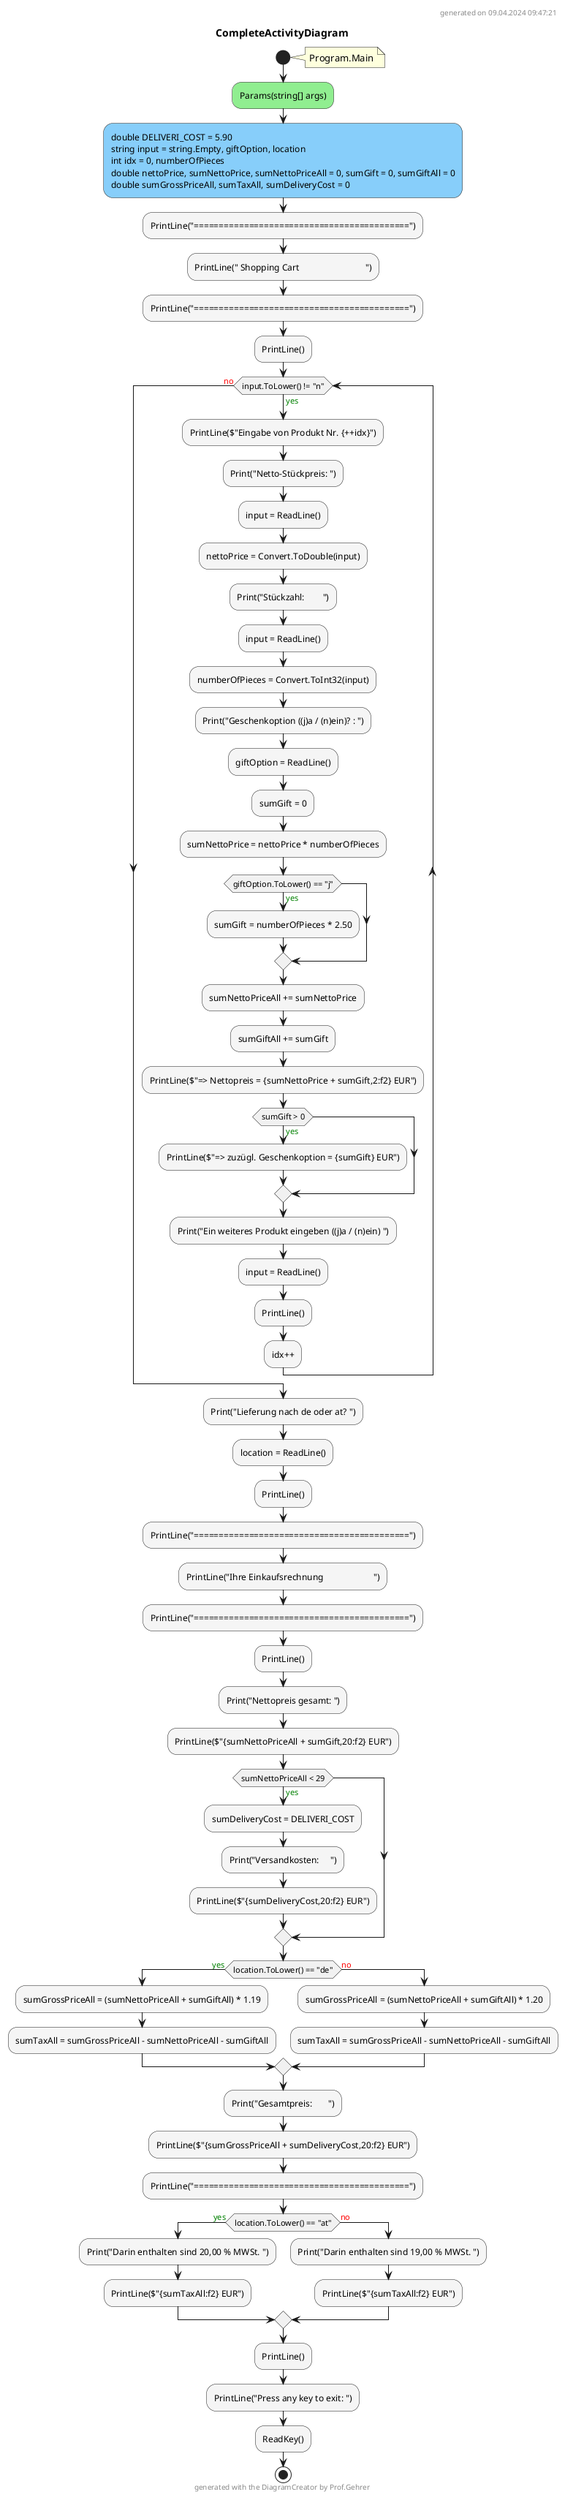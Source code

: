 @startuml CompleteActivityDiagram
header
generated on 09.04.2024 09:47:21
end header
title CompleteActivityDiagram
start
note right:  Program.Main
#LightGreen:Params(string[] args);
#LightSkyBlue:double DELIVERI_COST = 5.90\nstring input = string.Empty, giftOption, location\nint idx = 0, numberOfPieces\ndouble nettoPrice, sumNettoPrice, sumNettoPriceAll = 0, sumGift = 0, sumGiftAll = 0\ndouble sumGrossPriceAll, sumTaxAll, sumDeliveryCost = 0;
#WhiteSmoke:PrintLine("===========================================");
#WhiteSmoke:PrintLine(" Shopping Cart                             ");
#WhiteSmoke:PrintLine("===========================================");
#WhiteSmoke:PrintLine();
while (input.ToLower() != "n") is (<color:green>yes)
        #WhiteSmoke:PrintLine($"Eingabe von Produkt Nr. {++idx}");
        #WhiteSmoke:Print("Netto-Stückpreis: ");
        #WhiteSmoke:input = ReadLine();
        #WhiteSmoke:nettoPrice = Convert.ToDouble(input);
        #WhiteSmoke:Print("Stückzahl:        ");
        #WhiteSmoke:input = ReadLine();
        #WhiteSmoke:numberOfPieces = Convert.ToInt32(input);
        #WhiteSmoke:Print("Geschenkoption ((j)a / (n)ein)? : ");
        #WhiteSmoke:giftOption = ReadLine();
        #WhiteSmoke:sumGift = 0;
        #WhiteSmoke:sumNettoPrice = nettoPrice * numberOfPieces;
        if (giftOption.ToLower() == "j") then (<color:green>yes)
                #WhiteSmoke:sumGift = numberOfPieces * 2.50;
        endif
        #WhiteSmoke:sumNettoPriceAll += sumNettoPrice;
        #WhiteSmoke:sumGiftAll += sumGift;
        #WhiteSmoke:PrintLine($"=> Nettopreis = {sumNettoPrice + sumGift,2:f2} EUR");
        if (sumGift > 0) then (<color:green>yes)
                #WhiteSmoke:PrintLine($"=> zuzügl. Geschenkoption = {sumGift} EUR");
        endif
        #WhiteSmoke:Print("Ein weiteres Produkt eingeben ((j)a / (n)ein) ");
        #WhiteSmoke:input = ReadLine();
        #WhiteSmoke:PrintLine();
        #WhiteSmoke:idx++;
endwhile (<color:red>no)
#WhiteSmoke:Print("Lieferung nach de oder at? ");
#WhiteSmoke:location = ReadLine();
#WhiteSmoke:PrintLine();
#WhiteSmoke:PrintLine("===========================================");
#WhiteSmoke:PrintLine("Ihre Einkaufsrechnung                      ");
#WhiteSmoke:PrintLine("===========================================");
#WhiteSmoke:PrintLine();
#WhiteSmoke:Print("Nettopreis gesamt: ");
#WhiteSmoke:PrintLine($"{sumNettoPriceAll + sumGift,20:f2} EUR");
if (sumNettoPriceAll < 29) then (<color:green>yes)
        #WhiteSmoke:sumDeliveryCost = DELIVERI_COST;
        #WhiteSmoke:Print("Versandkosten:     ");
        #WhiteSmoke:PrintLine($"{sumDeliveryCost,20:f2} EUR");
endif
if (location.ToLower() == "de") then (<color:green>yes)
        #WhiteSmoke:sumGrossPriceAll = (sumNettoPriceAll + sumGiftAll) * 1.19;
        #WhiteSmoke:sumTaxAll = sumGrossPriceAll - sumNettoPriceAll - sumGiftAll;
    else (<color:red>no)
            #WhiteSmoke:sumGrossPriceAll = (sumNettoPriceAll + sumGiftAll) * 1.20;
            #WhiteSmoke:sumTaxAll = sumGrossPriceAll - sumNettoPriceAll - sumGiftAll;
endif
#WhiteSmoke:Print("Gesamtpreis:       ");
#WhiteSmoke:PrintLine($"{sumGrossPriceAll + sumDeliveryCost,20:f2} EUR");
#WhiteSmoke:PrintLine("===========================================");
if (location.ToLower() == "at") then (<color:green>yes)
        #WhiteSmoke:Print("Darin enthalten sind 20,00 % MWSt. ");
        #WhiteSmoke:PrintLine($"{sumTaxAll:f2} EUR");
    else (<color:red>no)
            #WhiteSmoke:Print("Darin enthalten sind 19,00 % MWSt. ");
            #WhiteSmoke:PrintLine($"{sumTaxAll:f2} EUR");
endif
#WhiteSmoke:PrintLine();
#WhiteSmoke:PrintLine("Press any key to exit: ");
#WhiteSmoke:ReadKey();
stop
footer
generated with the DiagramCreator by Prof.Gehrer
end footer
@enduml
